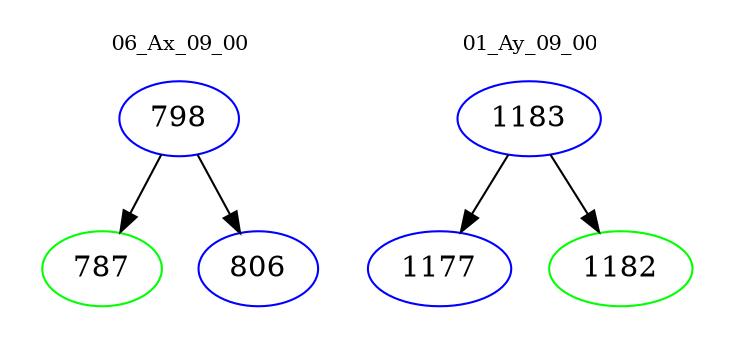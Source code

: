 digraph{
subgraph cluster_0 {
color = white
label = "06_Ax_09_00";
fontsize=10;
T0_798 [label="798", color="blue"]
T0_798 -> T0_787 [color="black"]
T0_787 [label="787", color="green"]
T0_798 -> T0_806 [color="black"]
T0_806 [label="806", color="blue"]
}
subgraph cluster_1 {
color = white
label = "01_Ay_09_00";
fontsize=10;
T1_1183 [label="1183", color="blue"]
T1_1183 -> T1_1177 [color="black"]
T1_1177 [label="1177", color="blue"]
T1_1183 -> T1_1182 [color="black"]
T1_1182 [label="1182", color="green"]
}
}
